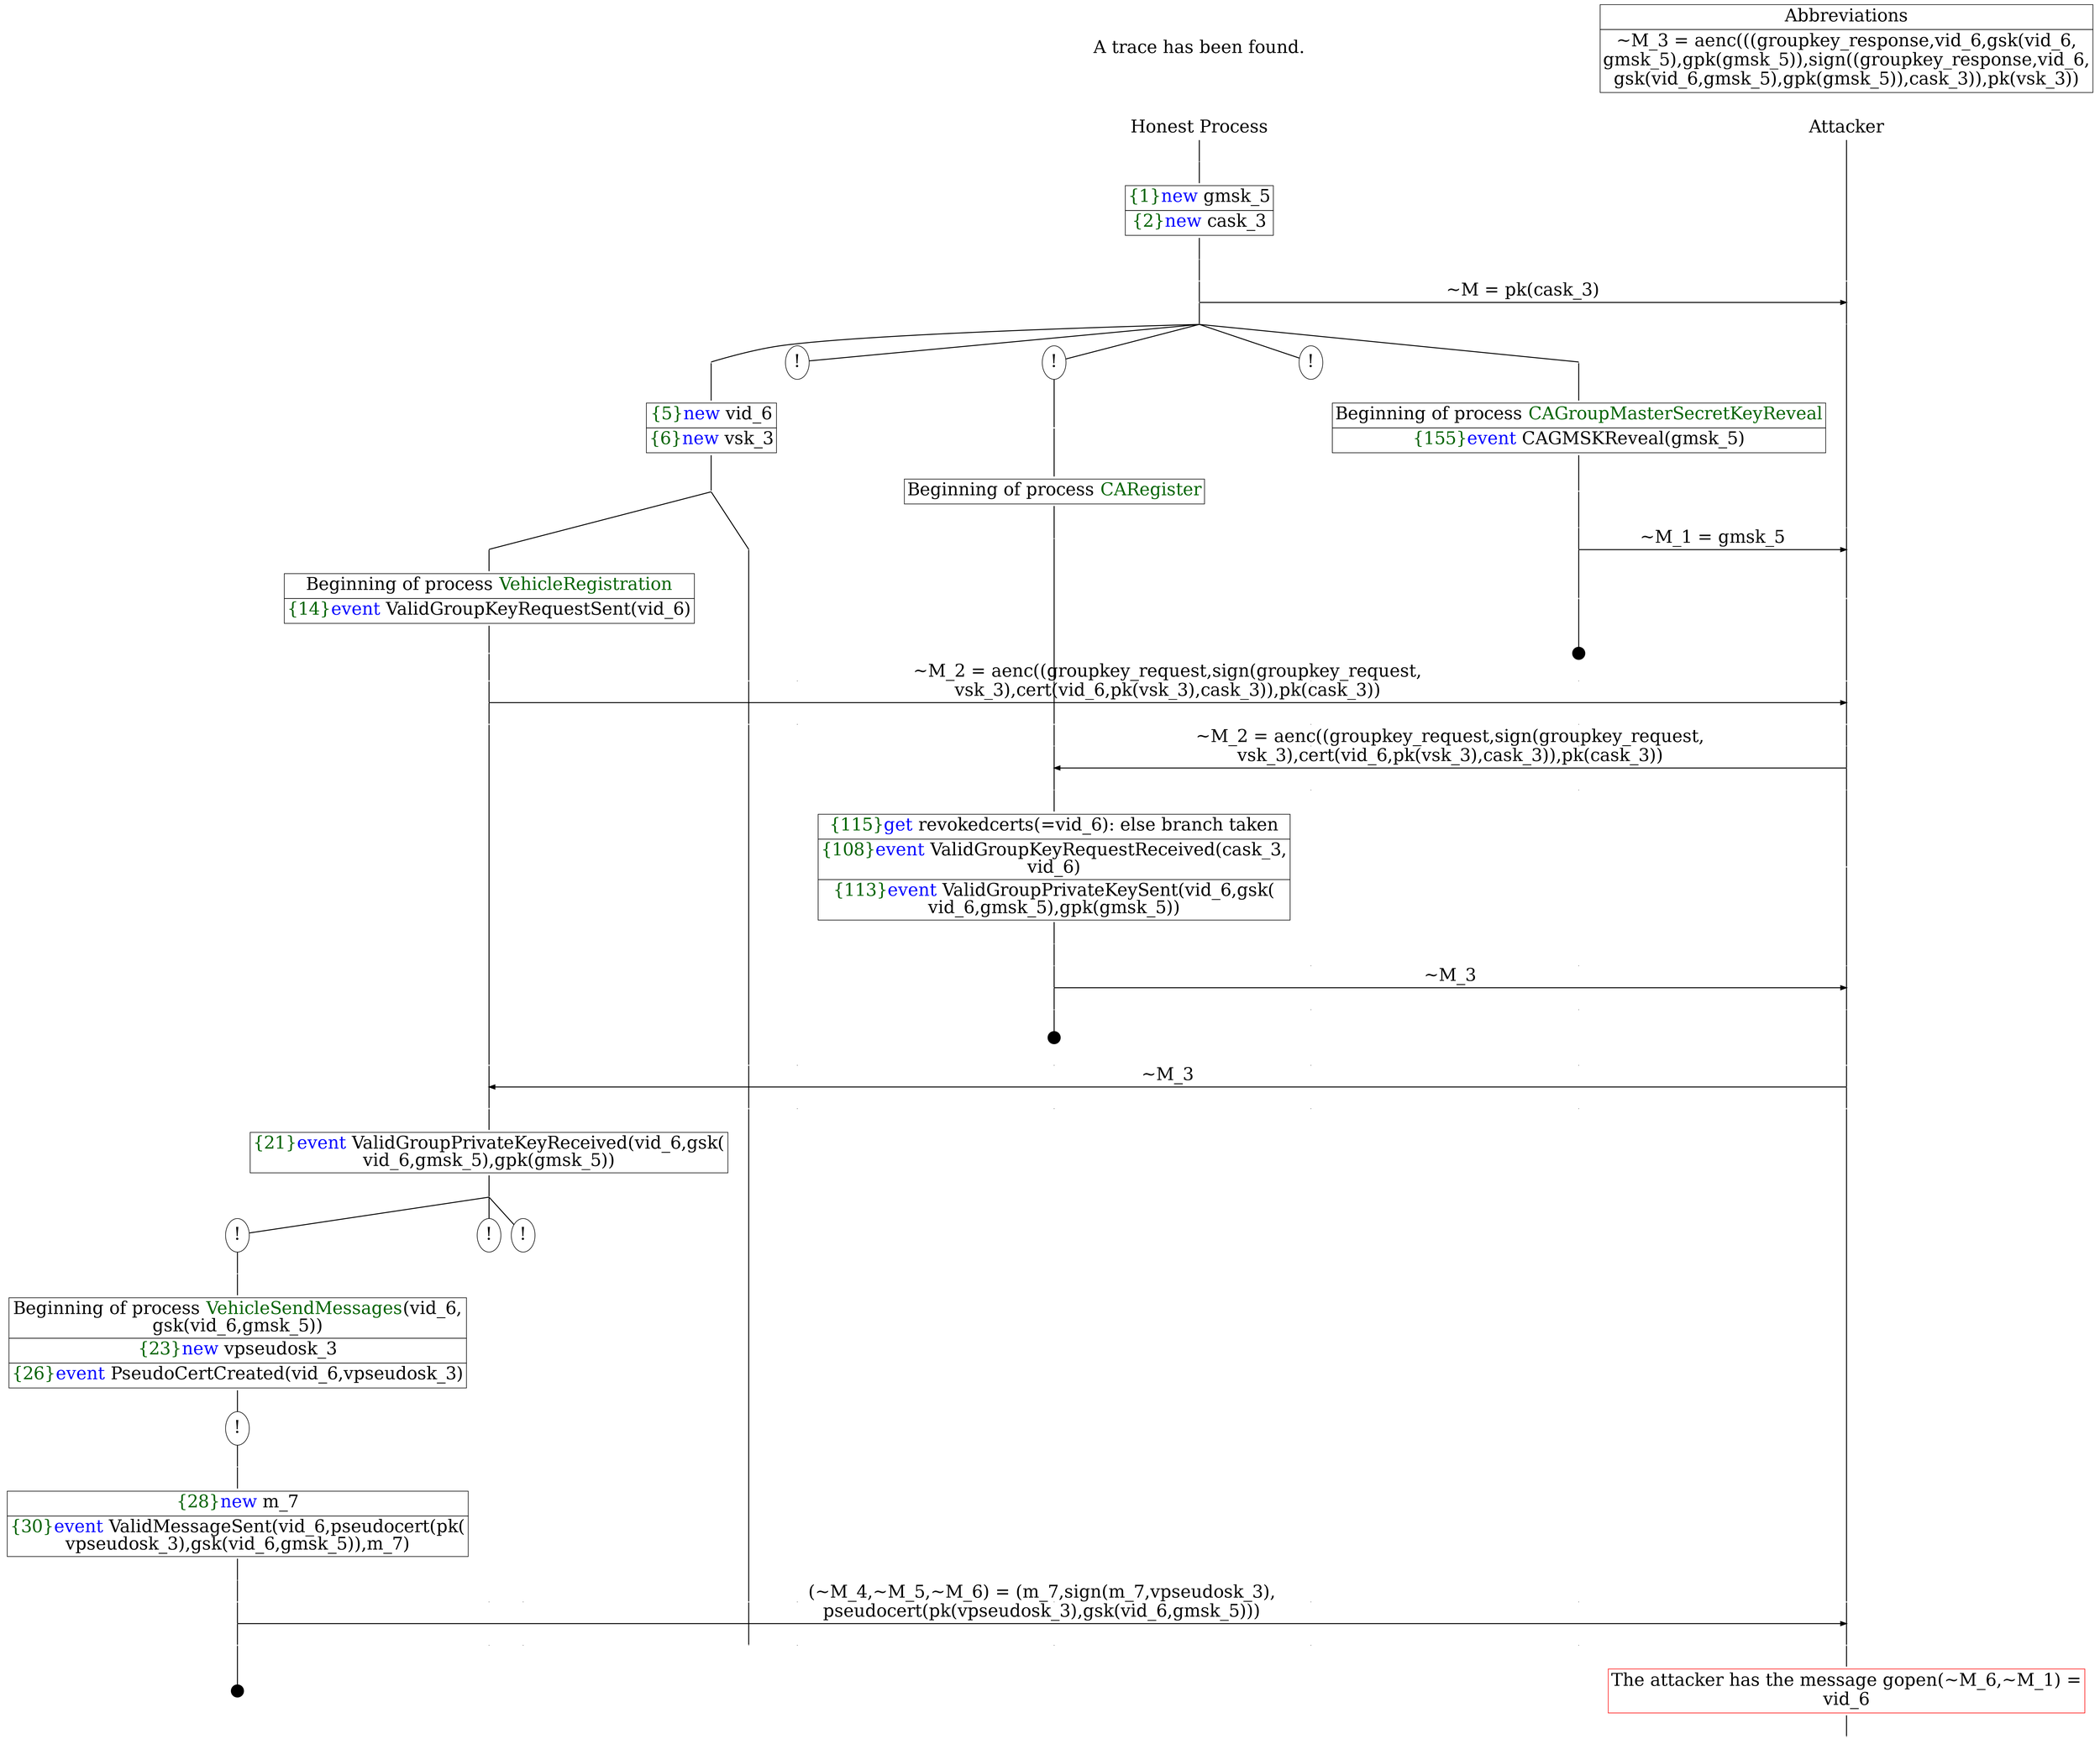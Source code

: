 digraph {
graph [ordering = out]
edge [arrowhead = none, penwidth = 1.6, fontsize = 30]
node [shape = point, width = 0, height = 0, fontsize = 30]
Trace [label = <A trace has been found.<br/>
>, shape = plaintext]
P0__0 [label = "Honest Process", shape = plaintext]
P__0 [label = "Attacker", shape = plaintext]
Trace -> P0__0 [label = "", style = invisible, weight = 100]{rank = same; P0__0 P__0}
P0__0 -> P0__1 [label = <>, weight = 100]
P0__1 -> P0__2 [label = <>, weight = 100]
P0__2 [shape = plaintext, label = <<TABLE BORDER="0" CELLBORDER="1" CELLSPACING="0" CELLPADDING="4"> <TR><TD><FONT COLOR="darkgreen">{1}</FONT><FONT COLOR="blue">new </FONT>gmsk_5</TD></TR><TR><TD><FONT COLOR="darkgreen">{2}</FONT><FONT COLOR="blue">new </FONT>cask_3</TD></TR></TABLE>>]
P0__2 -> P0__3 [label = <>, weight = 100]
P0__3 -> P0__4 [label = <>, weight = 100]
P__0 -> P__1 [label = <>, weight = 100]
{rank = same; P__1 P0__4}
P0__4 -> P0__5 [label = <>, weight = 100]
P__1 -> P__2 [label = <>, weight = 100]
{rank = same; P__2 P0__5}
P0__5 -> P__2 [label = <~M = pk(cask_3)>, arrowhead = normal]
P0__5 -> P0__6 [label = <>, weight = 100]
P__2 -> P__3 [label = <>, weight = 100]
{rank = same; P__3 P0__6}
/*RPar */
P0__6 -> P0_4__6 [label = <>]
P0__6 -> P0_3__6 [label = <>]
P0__6 -> P0_2__6 [label = <>]
P0__6 -> P0_1__6 [label = <>]
P0__6 -> P0_0__6 [label = <>]
P0__6 [label = "", fixedsize = false, width = 0, height = 0, shape = none]
{rank = same; P0_0__6 P0_1__6 P0_2__6 P0_3__6 P0_4__6}
P0_0__6 -> P0_0__7 [label = <>, weight = 100]
P0_0__7 [shape = plaintext, label = <<TABLE BORDER="0" CELLBORDER="1" CELLSPACING="0" CELLPADDING="4"> <TR><TD>Beginning of process <FONT COLOR="darkgreen">CAGroupMasterSecretKeyReveal</FONT><br/>
</TD></TR><TR><TD><FONT COLOR="darkgreen">{155}</FONT><FONT COLOR="blue">event</FONT> CAGMSKReveal(gmsk_5)</TD></TR></TABLE>>]
P0_0__7 -> P0_0__8 [label = <>, weight = 100]
P0_0__8 -> P0_0__9 [label = <>, weight = 100]
P__3 -> P__4 [label = <>, weight = 100]
{rank = same; P__4 P0_0__9}
P0_0__9 -> P0_0__10 [label = <>, weight = 100]
P__4 -> P__5 [label = <>, weight = 100]
{rank = same; P__5 P0_0__10}
P0_0__10 -> P__5 [label = <~M_1 = gmsk_5>, arrowhead = normal]
P0_0__10 -> P0_0__11 [label = <>, weight = 100]
P__5 -> P__6 [label = <>, weight = 100]
{rank = same; P__6 P0_0__11}
P0_0__12 [label = "", width = 0.3, height = 0.3]
P0_0__11 -> P0_0__12 [label = <>, weight = 100]
P0_1__6 [label = "!", shape = ellipse]
P0_2__6 [label = "!", shape = ellipse]
P0_2_0__6 [label = "", fixedsize = false, width = 0, height = 0, shape = none]
P0_2__6 -> P0_2_0__6 [label = <>, weight = 100]
P0_2_0__6 -> P0_2_0__7 [label = <>, weight = 100]
P0_2_0__7 [shape = plaintext, label = <<TABLE BORDER="0" CELLBORDER="1" CELLSPACING="0" CELLPADDING="4"> <TR><TD>Beginning of process <FONT COLOR="darkgreen">CARegister</FONT></TD></TR></TABLE>>]
P0_2_0__7 -> P0_2_0__8 [label = <>, weight = 100]
P0_3__6 [label = "!", shape = ellipse]
P0_4__6 -> P0_4__7 [label = <>, weight = 100]
P0_4__7 [shape = plaintext, label = <<TABLE BORDER="0" CELLBORDER="1" CELLSPACING="0" CELLPADDING="4"> <TR><TD><FONT COLOR="darkgreen">{5}</FONT><FONT COLOR="blue">new </FONT>vid_6</TD></TR><TR><TD><FONT COLOR="darkgreen">{6}</FONT><FONT COLOR="blue">new </FONT>vsk_3</TD></TR></TABLE>>]
P0_4__7 -> P0_4__8 [label = <>, weight = 100]
/*RPar */
P0_4__8 -> P0_4_1__8 [label = <>]
P0_4__8 -> P0_4_0__8 [label = <>]
P0_4__8 [label = "", fixedsize = false, width = 0, height = 0, shape = none]
{rank = same; P0_4_0__8 P0_4_1__8}
P0_4_1__8 -> P0_4_1__9 [label = <>, weight = 100]
P0_4_1__9 [shape = plaintext, label = <<TABLE BORDER="0" CELLBORDER="1" CELLSPACING="0" CELLPADDING="4"> <TR><TD>Beginning of process <FONT COLOR="darkgreen">VehicleRegistration</FONT></TD></TR><TR><TD><FONT COLOR="darkgreen">{14}</FONT><FONT COLOR="blue">event</FONT> ValidGroupKeyRequestSent(vid_6)</TD></TR></TABLE>>]
P0_4_1__9 -> P0_4_1__10 [label = <>, weight = 100]
P0_4_1__10 -> P0_4_1__11 [label = <>, weight = 100]
P0_4_0__8 -> P0_4_0__9 [label = <>, weight = 100]
P0_3__7 [label = "", style = invisible]
P0_3__6 -> P0_3__7 [label = <>, weight = 100, style = invisible]
P0_2_0__8 -> P0_2_0__9 [label = <>, weight = 100]
P0_1__7 [label = "", style = invisible]
P0_1__6 -> P0_1__7 [label = <>, weight = 100, style = invisible]
P0_0__13 [label = "", style = invisible]
P0_0__12 -> P0_0__13 [label = <>, weight = 100, style = invisible]
P__6 -> P__7 [label = <>, weight = 100]
{rank = same; P__7 P0_0__13 P0_1__7 P0_2_0__9 P0_3__7 P0_4_0__9 P0_4_1__11}
P0_4_1__11 -> P0_4_1__12 [label = <>, weight = 100]
P__7 -> P__8 [label = <>, weight = 100]
{rank = same; P__8 P0_4_1__12}
P0_4_1__12 -> P__8 [label = <~M_2 = aenc((groupkey_request,sign(groupkey_request,<br/>
vsk_3),cert(vid_6,pk(vsk_3),cask_3)),pk(cask_3))>, arrowhead = normal]
P0_4_1__12 -> P0_4_1__13 [label = <>, weight = 100]
P0_4_0__9 -> P0_4_0__10 [label = <>, weight = 100]
P0_3__8 [label = "", style = invisible]
P0_3__7 -> P0_3__8 [label = <>, weight = 100, style = invisible]
P0_2_0__9 -> P0_2_0__10 [label = <>, weight = 100]
P0_1__8 [label = "", style = invisible]
P0_1__7 -> P0_1__8 [label = <>, weight = 100, style = invisible]
P0_0__14 [label = "", style = invisible]
P0_0__13 -> P0_0__14 [label = <>, weight = 100, style = invisible]
P__8 -> P__9 [label = <>, weight = 100]
{rank = same; P__9 P0_0__14 P0_1__8 P0_2_0__10 P0_3__8 P0_4_0__10 P0_4_1__13}
P0_2_0__10 -> P0_2_0__11 [label = <>, weight = 100]
P0_1__9 [label = "", style = invisible]
P0_1__8 -> P0_1__9 [label = <>, weight = 100, style = invisible]
P0_0__15 [label = "", style = invisible]
P0_0__14 -> P0_0__15 [label = <>, weight = 100, style = invisible]
P__9 -> P__10 [label = <>, weight = 100]
{rank = same; P__10 P0_0__15 P0_1__9 P0_2_0__11}
P0_2_0__11 -> P0_2_0__12 [label = <>, weight = 100]
P__10 -> P__11 [label = <>, weight = 100]
{rank = same; P__11 P0_2_0__12}
P0_2_0__12 -> P__11 [label = <~M_2 = aenc((groupkey_request,sign(groupkey_request,<br/>
vsk_3),cert(vid_6,pk(vsk_3),cask_3)),pk(cask_3))>, dir = back, arrowhead = normal]
P0_2_0__12 -> P0_2_0__13 [label = <>, weight = 100]
P0_1__10 [label = "", style = invisible]
P0_1__9 -> P0_1__10 [label = <>, weight = 100, style = invisible]
P0_0__16 [label = "", style = invisible]
P0_0__15 -> P0_0__16 [label = <>, weight = 100, style = invisible]
P__11 -> P__12 [label = <>, weight = 100]
{rank = same; P__12 P0_0__16 P0_1__10 P0_2_0__13}
P0_2_0__13 -> P0_2_0__14 [label = <>, weight = 100]
P0_2_0__14 [shape = plaintext, label = <<TABLE BORDER="0" CELLBORDER="1" CELLSPACING="0" CELLPADDING="4"> <TR><TD><FONT COLOR="darkgreen">{115}</FONT><FONT COLOR="blue">get</FONT> revokedcerts(=vid_6): else branch taken<br/>
</TD></TR><TR><TD><FONT COLOR="darkgreen">{108}</FONT><FONT COLOR="blue">event</FONT> ValidGroupKeyRequestReceived(cask_3,<br/>
vid_6)</TD></TR><TR><TD><FONT COLOR="darkgreen">{113}</FONT><FONT COLOR="blue">event</FONT> ValidGroupPrivateKeySent(vid_6,gsk(<br/>
vid_6,gmsk_5),gpk(gmsk_5))</TD></TR></TABLE>>]
P0_2_0__14 -> P0_2_0__15 [label = <>, weight = 100]
P__12 -> P__13 [label = <>, weight = 100]
{rank = same; P__13 P0_2_0__14}
P0_2_0__15 -> P0_2_0__16 [label = <>, weight = 100]
P0_1__11 [label = "", style = invisible]
P0_1__10 -> P0_1__11 [label = <>, weight = 100, style = invisible]
P0_0__17 [label = "", style = invisible]
P0_0__16 -> P0_0__17 [label = <>, weight = 100, style = invisible]
P__13 -> P__14 [label = <>, weight = 100]
{rank = same; P__14 P0_0__17 P0_1__11 P0_2_0__16}
P0_2_0__16 -> P0_2_0__17 [label = <>, weight = 100]
P__14 -> P__15 [label = <>, weight = 100]
{rank = same; P__15 P0_2_0__17}
P0_2_0__17 -> P__15 [label = <~M_3>, arrowhead = normal]
P0_2_0__17 -> P0_2_0__18 [label = <>, weight = 100]
P0_1__12 [label = "", style = invisible]
P0_1__11 -> P0_1__12 [label = <>, weight = 100, style = invisible]
P0_0__18 [label = "", style = invisible]
P0_0__17 -> P0_0__18 [label = <>, weight = 100, style = invisible]
P__15 -> P__16 [label = <>, weight = 100]
{rank = same; P__16 P0_0__18 P0_1__12 P0_2_0__18}
P0_2_0__19 [label = "", width = 0.3, height = 0.3]
P0_2_0__18 -> P0_2_0__19 [label = <>, weight = 100]
P0_4_1__13 -> P0_4_1__14 [label = <>, weight = 100]
P0_4_0__10 -> P0_4_0__11 [label = <>, weight = 100]
P0_3__9 [label = "", style = invisible]
P0_3__8 -> P0_3__9 [label = <>, weight = 100, style = invisible]
P0_2_0__20 [label = "", style = invisible]
P0_2_0__19 -> P0_2_0__20 [label = <>, weight = 100, style = invisible]
P0_1__13 [label = "", style = invisible]
P0_1__12 -> P0_1__13 [label = <>, weight = 100, style = invisible]
P0_0__19 [label = "", style = invisible]
P0_0__18 -> P0_0__19 [label = <>, weight = 100, style = invisible]
P__16 -> P__17 [label = <>, weight = 100]
{rank = same; P__17 P0_0__19 P0_1__13 P0_2_0__20 P0_3__9 P0_4_0__11 P0_4_1__14}
P0_4_1__14 -> P0_4_1__15 [label = <>, weight = 100]
P__17 -> P__18 [label = <>, weight = 100]
{rank = same; P__18 P0_4_1__15}
P0_4_1__15 -> P__18 [label = <~M_3>, dir = back, arrowhead = normal]
P0_4_1__15 -> P0_4_1__16 [label = <>, weight = 100]
P0_4_0__11 -> P0_4_0__12 [label = <>, weight = 100]
P0_3__10 [label = "", style = invisible]
P0_3__9 -> P0_3__10 [label = <>, weight = 100, style = invisible]
P0_2_0__21 [label = "", style = invisible]
P0_2_0__20 -> P0_2_0__21 [label = <>, weight = 100, style = invisible]
P0_1__14 [label = "", style = invisible]
P0_1__13 -> P0_1__14 [label = <>, weight = 100, style = invisible]
P0_0__20 [label = "", style = invisible]
P0_0__19 -> P0_0__20 [label = <>, weight = 100, style = invisible]
P__18 -> P__19 [label = <>, weight = 100]
{rank = same; P__19 P0_0__20 P0_1__14 P0_2_0__21 P0_3__10 P0_4_0__12 P0_4_1__16}
P0_4_1__16 -> P0_4_1__17 [label = <>, weight = 100]
P0_4_1__17 [shape = plaintext, label = <<TABLE BORDER="0" CELLBORDER="1" CELLSPACING="0" CELLPADDING="4"> <TR><TD><FONT COLOR="darkgreen">{21}</FONT><FONT COLOR="blue">event</FONT> ValidGroupPrivateKeyReceived(vid_6,gsk(<br/>
vid_6,gmsk_5),gpk(gmsk_5))</TD></TR></TABLE>>]
P0_4_1__17 -> P0_4_1__18 [label = <>, weight = 100]
/*RPar */
P0_4_1__18 -> P0_4_1_2__18 [label = <>]
P0_4_1__18 -> P0_4_1_1__18 [label = <>]
P0_4_1__18 -> P0_4_1_0__18 [label = <>]
P0_4_1__18 [label = "", fixedsize = false, width = 0, height = 0, shape = none]
{rank = same; P0_4_1_0__18 P0_4_1_1__18 P0_4_1_2__18}
P0_4_1_0__18 [label = "!", shape = ellipse]
P0_4_1_1__18 [label = "!", shape = ellipse]
P0_4_1_2__18 [label = "!", shape = ellipse]
P0_4_1_2_0__18 [label = "", fixedsize = false, width = 0, height = 0, shape = none]
P0_4_1_2__18 -> P0_4_1_2_0__18 [label = <>, weight = 100]
P0_4_1_2_0__18 -> P0_4_1_2_0__19 [label = <>, weight = 100]
P0_4_1_2_0__19 [shape = plaintext, label = <<TABLE BORDER="0" CELLBORDER="1" CELLSPACING="0" CELLPADDING="4"> <TR><TD>Beginning of process <FONT COLOR="darkgreen">VehicleSendMessages</FONT>(vid_6,<br/>
gsk(vid_6,gmsk_5))</TD></TR><TR><TD><FONT COLOR="darkgreen">{23}</FONT><FONT COLOR="blue">new </FONT>vpseudosk_3</TD></TR><TR><TD><FONT COLOR="darkgreen">{26}</FONT><FONT COLOR="blue">event</FONT> PseudoCertCreated(vid_6,vpseudosk_3)<br/>
</TD></TR></TABLE>>]
P0_4_1_2_0__19 -> P0_4_1_2_0__20 [label = <>, weight = 100]
P0_4_1_2_0__20 [label = "!", shape = ellipse]
P0_4_1_2_0_0__20 [label = "", fixedsize = false, width = 0, height = 0, shape = none]
P0_4_1_2_0__20 -> P0_4_1_2_0_0__20 [label = <>, weight = 100]
P0_4_1_2_0_0__20 -> P0_4_1_2_0_0__21 [label = <>, weight = 100]
P0_4_1_2_0_0__21 [shape = plaintext, label = <<TABLE BORDER="0" CELLBORDER="1" CELLSPACING="0" CELLPADDING="4"> <TR><TD><FONT COLOR="darkgreen">{28}</FONT><FONT COLOR="blue">new </FONT>m_7</TD></TR><TR><TD><FONT COLOR="darkgreen">{30}</FONT><FONT COLOR="blue">event</FONT> ValidMessageSent(vid_6,pseudocert(pk(<br/>
vpseudosk_3),gsk(vid_6,gmsk_5)),m_7)</TD></TR></TABLE>>]
P0_4_1_2_0_0__21 -> P0_4_1_2_0_0__22 [label = <>, weight = 100]
P0_4_1_2_0_0__22 -> P0_4_1_2_0_0__23 [label = <>, weight = 100]
P0_4_1_1__19 [label = "", style = invisible]
P0_4_1_1__18 -> P0_4_1_1__19 [label = <>, weight = 100, style = invisible]
P0_4_1_0__19 [label = "", style = invisible]
P0_4_1_0__18 -> P0_4_1_0__19 [label = <>, weight = 100, style = invisible]
P0_4_0__12 -> P0_4_0__13 [label = <>, weight = 100]
P0_3__11 [label = "", style = invisible]
P0_3__10 -> P0_3__11 [label = <>, weight = 100, style = invisible]
P0_2_0__22 [label = "", style = invisible]
P0_2_0__21 -> P0_2_0__22 [label = <>, weight = 100, style = invisible]
P0_1__15 [label = "", style = invisible]
P0_1__14 -> P0_1__15 [label = <>, weight = 100, style = invisible]
P0_0__21 [label = "", style = invisible]
P0_0__20 -> P0_0__21 [label = <>, weight = 100, style = invisible]
P__19 -> P__20 [label = <>, weight = 100]
{rank = same; P__20 P0_0__21 P0_1__15 P0_2_0__22 P0_3__11 P0_4_0__13 P0_4_1_0__19 P0_4_1_1__19 P0_4_1_2_0_0__23}
P0_4_1_2_0_0__23 -> P0_4_1_2_0_0__24 [label = <>, weight = 100]
P__20 -> P__21 [label = <>, weight = 100]
{rank = same; P__21 P0_4_1_2_0_0__24}
P0_4_1_2_0_0__24 -> P__21 [label = <(~M_4,~M_5,~M_6) = (m_7,sign(m_7,vpseudosk_3),<br/>
pseudocert(pk(vpseudosk_3),gsk(vid_6,gmsk_5)))>, arrowhead = normal]
P0_4_1_2_0_0__24 -> P0_4_1_2_0_0__25 [label = <>, weight = 100]
P0_4_1_1__20 [label = "", style = invisible]
P0_4_1_1__19 -> P0_4_1_1__20 [label = <>, weight = 100, style = invisible]
P0_4_1_0__20 [label = "", style = invisible]
P0_4_1_0__19 -> P0_4_1_0__20 [label = <>, weight = 100, style = invisible]
P0_4_0__13 -> P0_4_0__14 [label = <>, weight = 100]
P0_3__12 [label = "", style = invisible]
P0_3__11 -> P0_3__12 [label = <>, weight = 100, style = invisible]
P0_2_0__23 [label = "", style = invisible]
P0_2_0__22 -> P0_2_0__23 [label = <>, weight = 100, style = invisible]
P0_1__16 [label = "", style = invisible]
P0_1__15 -> P0_1__16 [label = <>, weight = 100, style = invisible]
P0_0__22 [label = "", style = invisible]
P0_0__21 -> P0_0__22 [label = <>, weight = 100, style = invisible]
P__21 -> P__22 [label = <>, weight = 100]
{rank = same; P__22 P0_0__22 P0_1__16 P0_2_0__23 P0_3__12 P0_4_0__14 P0_4_1_0__20 P0_4_1_1__20 P0_4_1_2_0_0__25}
P0_4_1_2_0_0__26 [label = "", width = 0.3, height = 0.3]
P0_4_1_2_0_0__25 -> P0_4_1_2_0_0__26 [label = <>, weight = 100]
P__22 -> P__23 [label = <>, weight = 100]
P__23 [color = red, shape = plaintext, label = <<TABLE BORDER="0" CELLBORDER="1" CELLSPACING="0" CELLPADDING="4"> <TR><TD>The attacker has the message gopen(~M_6,~M_1) =<br/>
vid_6</TD></TR></TABLE>>]
P__23 -> P__24 [label = <>, weight = 100]
Abbrev [shape = plaintext, label = <<TABLE BORDER="0" CELLBORDER="1" CELLSPACING="0" CELLPADDING="4"><TR> <TD> Abbreviations </TD></TR><TR><TD>~M_3 = aenc(((groupkey_response,vid_6,gsk(vid_6,<br/>
gmsk_5),gpk(gmsk_5)),sign((groupkey_response,vid_6,<br/>
gsk(vid_6,gmsk_5),gpk(gmsk_5)),cask_3)),pk(vsk_3))</TD></TR></TABLE>>]Abbrev -> P__0 [style = invisible, weight =100]}